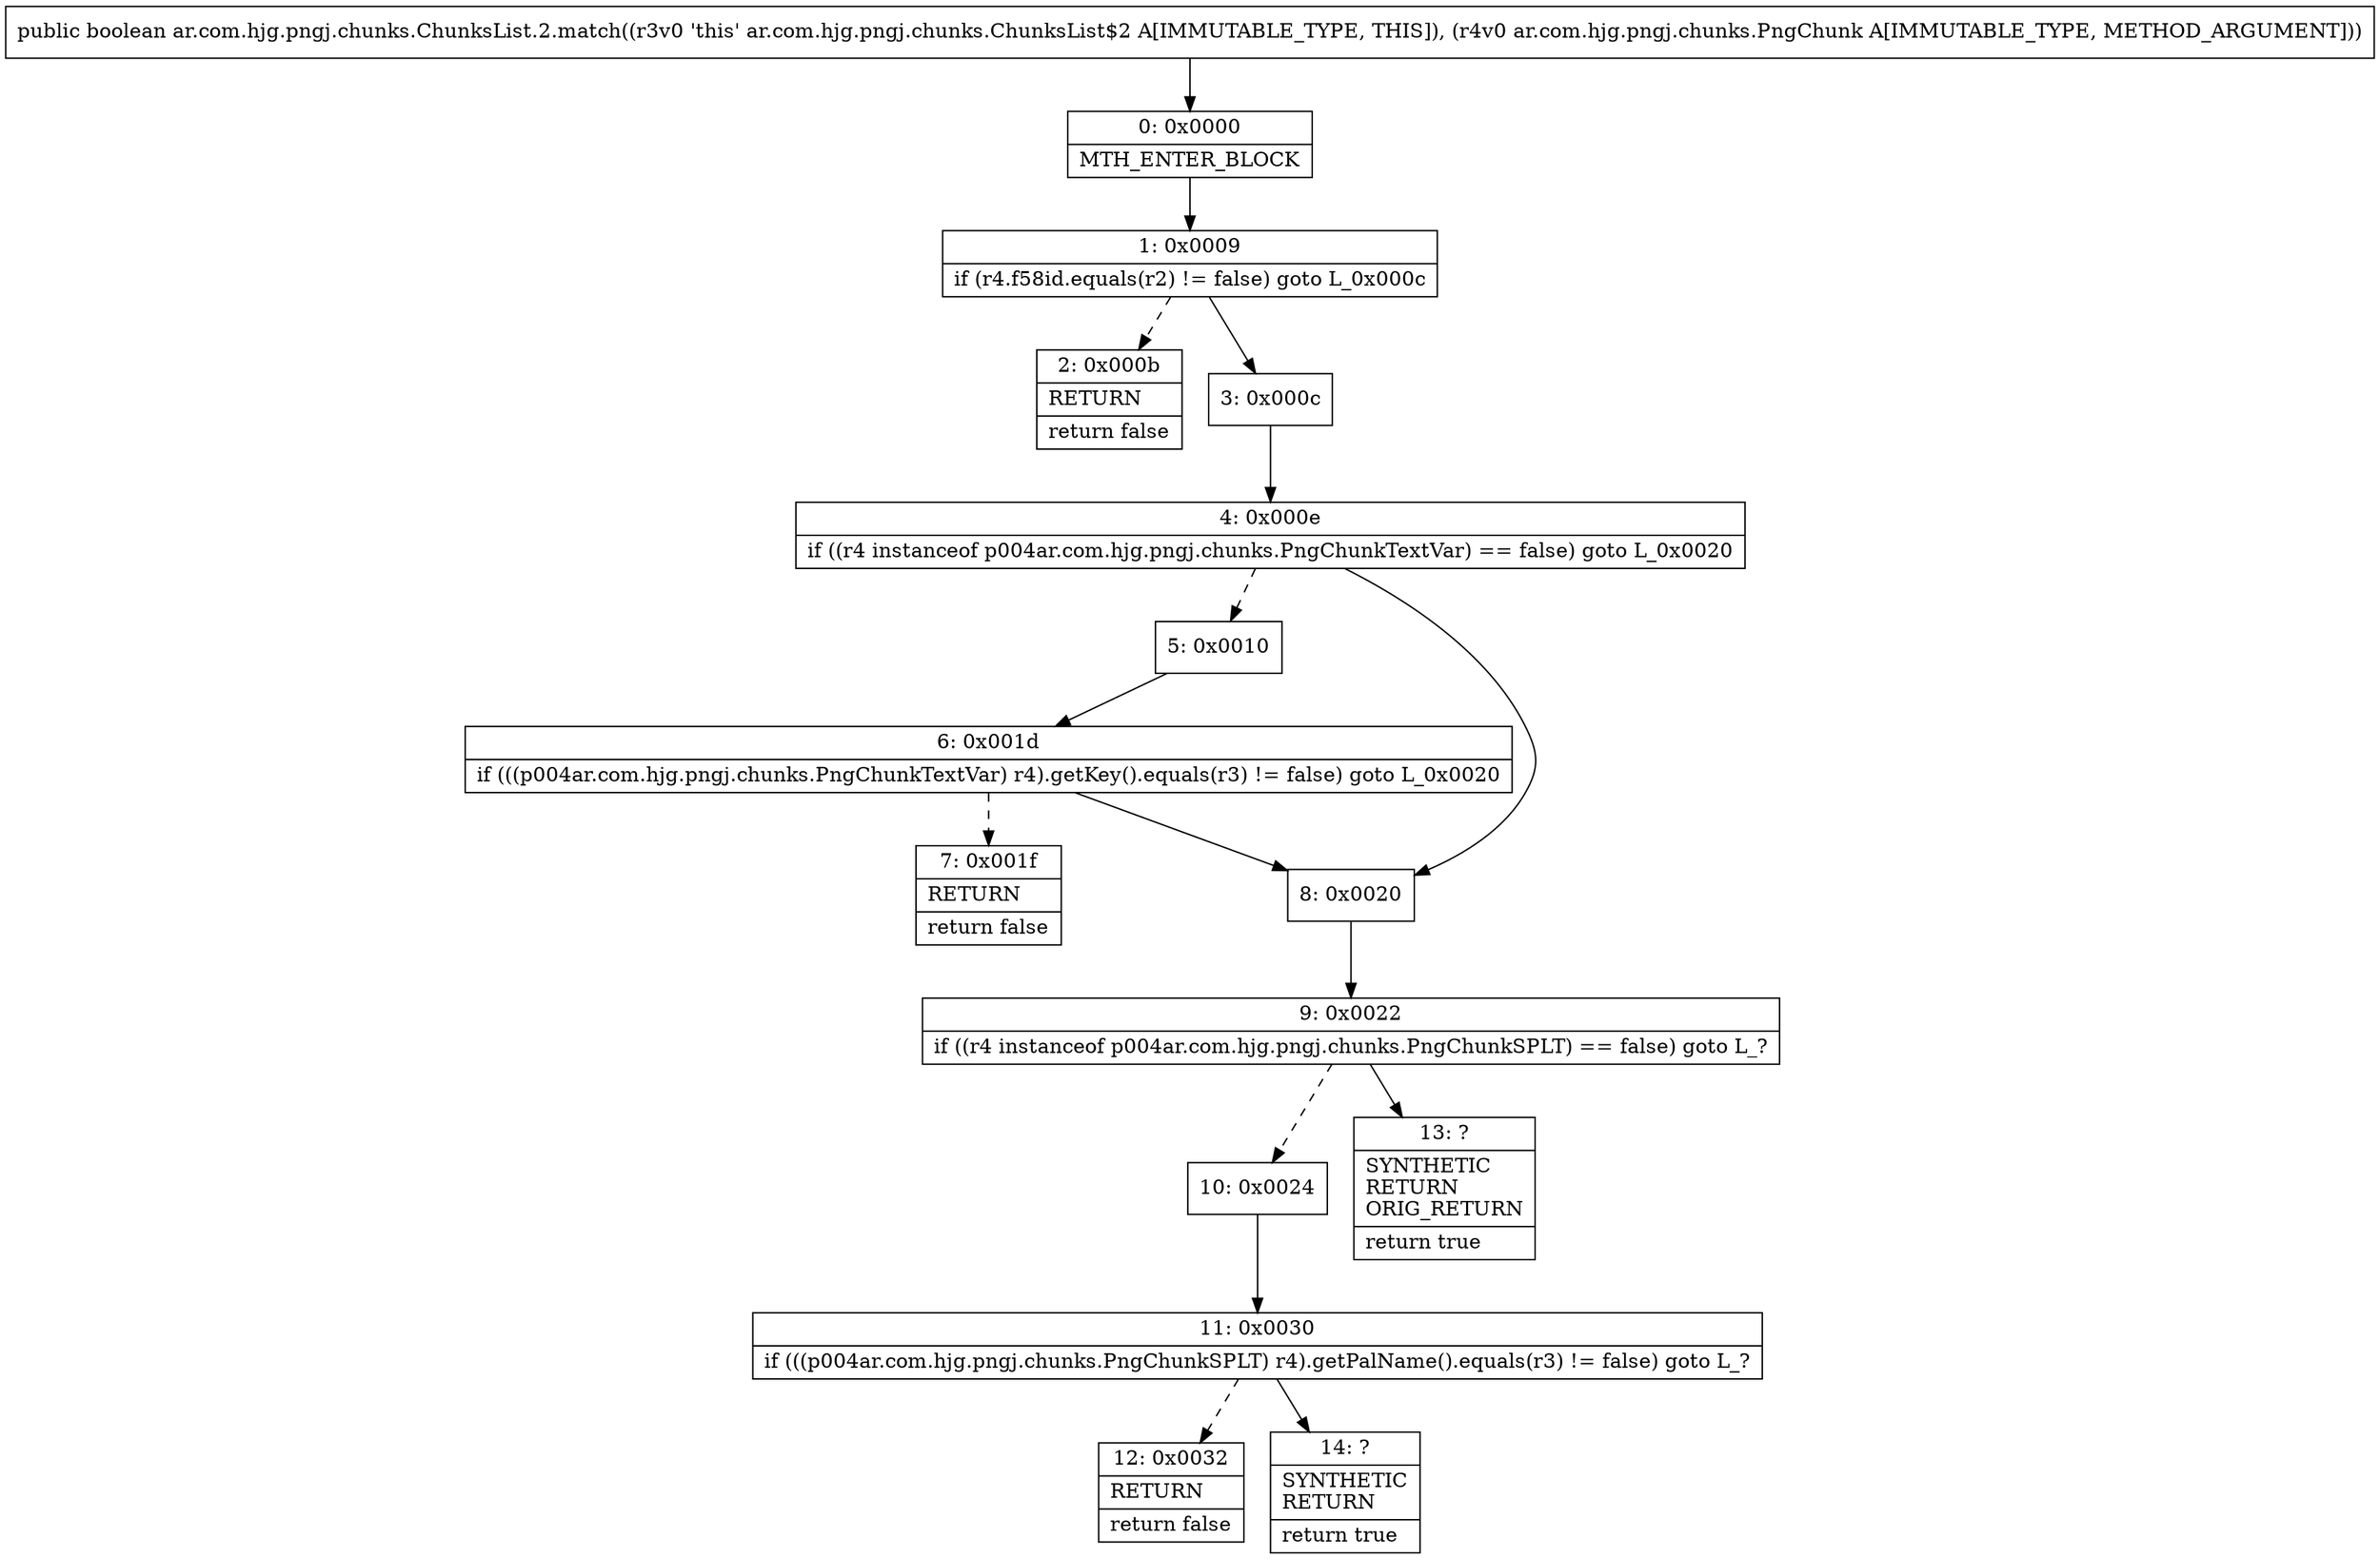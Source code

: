 digraph "CFG forar.com.hjg.pngj.chunks.ChunksList.2.match(Lar\/com\/hjg\/pngj\/chunks\/PngChunk;)Z" {
Node_0 [shape=record,label="{0\:\ 0x0000|MTH_ENTER_BLOCK\l}"];
Node_1 [shape=record,label="{1\:\ 0x0009|if (r4.f58id.equals(r2) != false) goto L_0x000c\l}"];
Node_2 [shape=record,label="{2\:\ 0x000b|RETURN\l|return false\l}"];
Node_3 [shape=record,label="{3\:\ 0x000c}"];
Node_4 [shape=record,label="{4\:\ 0x000e|if ((r4 instanceof p004ar.com.hjg.pngj.chunks.PngChunkTextVar) == false) goto L_0x0020\l}"];
Node_5 [shape=record,label="{5\:\ 0x0010}"];
Node_6 [shape=record,label="{6\:\ 0x001d|if (((p004ar.com.hjg.pngj.chunks.PngChunkTextVar) r4).getKey().equals(r3) != false) goto L_0x0020\l}"];
Node_7 [shape=record,label="{7\:\ 0x001f|RETURN\l|return false\l}"];
Node_8 [shape=record,label="{8\:\ 0x0020}"];
Node_9 [shape=record,label="{9\:\ 0x0022|if ((r4 instanceof p004ar.com.hjg.pngj.chunks.PngChunkSPLT) == false) goto L_?\l}"];
Node_10 [shape=record,label="{10\:\ 0x0024}"];
Node_11 [shape=record,label="{11\:\ 0x0030|if (((p004ar.com.hjg.pngj.chunks.PngChunkSPLT) r4).getPalName().equals(r3) != false) goto L_?\l}"];
Node_12 [shape=record,label="{12\:\ 0x0032|RETURN\l|return false\l}"];
Node_13 [shape=record,label="{13\:\ ?|SYNTHETIC\lRETURN\lORIG_RETURN\l|return true\l}"];
Node_14 [shape=record,label="{14\:\ ?|SYNTHETIC\lRETURN\l|return true\l}"];
MethodNode[shape=record,label="{public boolean ar.com.hjg.pngj.chunks.ChunksList.2.match((r3v0 'this' ar.com.hjg.pngj.chunks.ChunksList$2 A[IMMUTABLE_TYPE, THIS]), (r4v0 ar.com.hjg.pngj.chunks.PngChunk A[IMMUTABLE_TYPE, METHOD_ARGUMENT])) }"];
MethodNode -> Node_0;
Node_0 -> Node_1;
Node_1 -> Node_2[style=dashed];
Node_1 -> Node_3;
Node_3 -> Node_4;
Node_4 -> Node_5[style=dashed];
Node_4 -> Node_8;
Node_5 -> Node_6;
Node_6 -> Node_7[style=dashed];
Node_6 -> Node_8;
Node_8 -> Node_9;
Node_9 -> Node_10[style=dashed];
Node_9 -> Node_13;
Node_10 -> Node_11;
Node_11 -> Node_12[style=dashed];
Node_11 -> Node_14;
}

